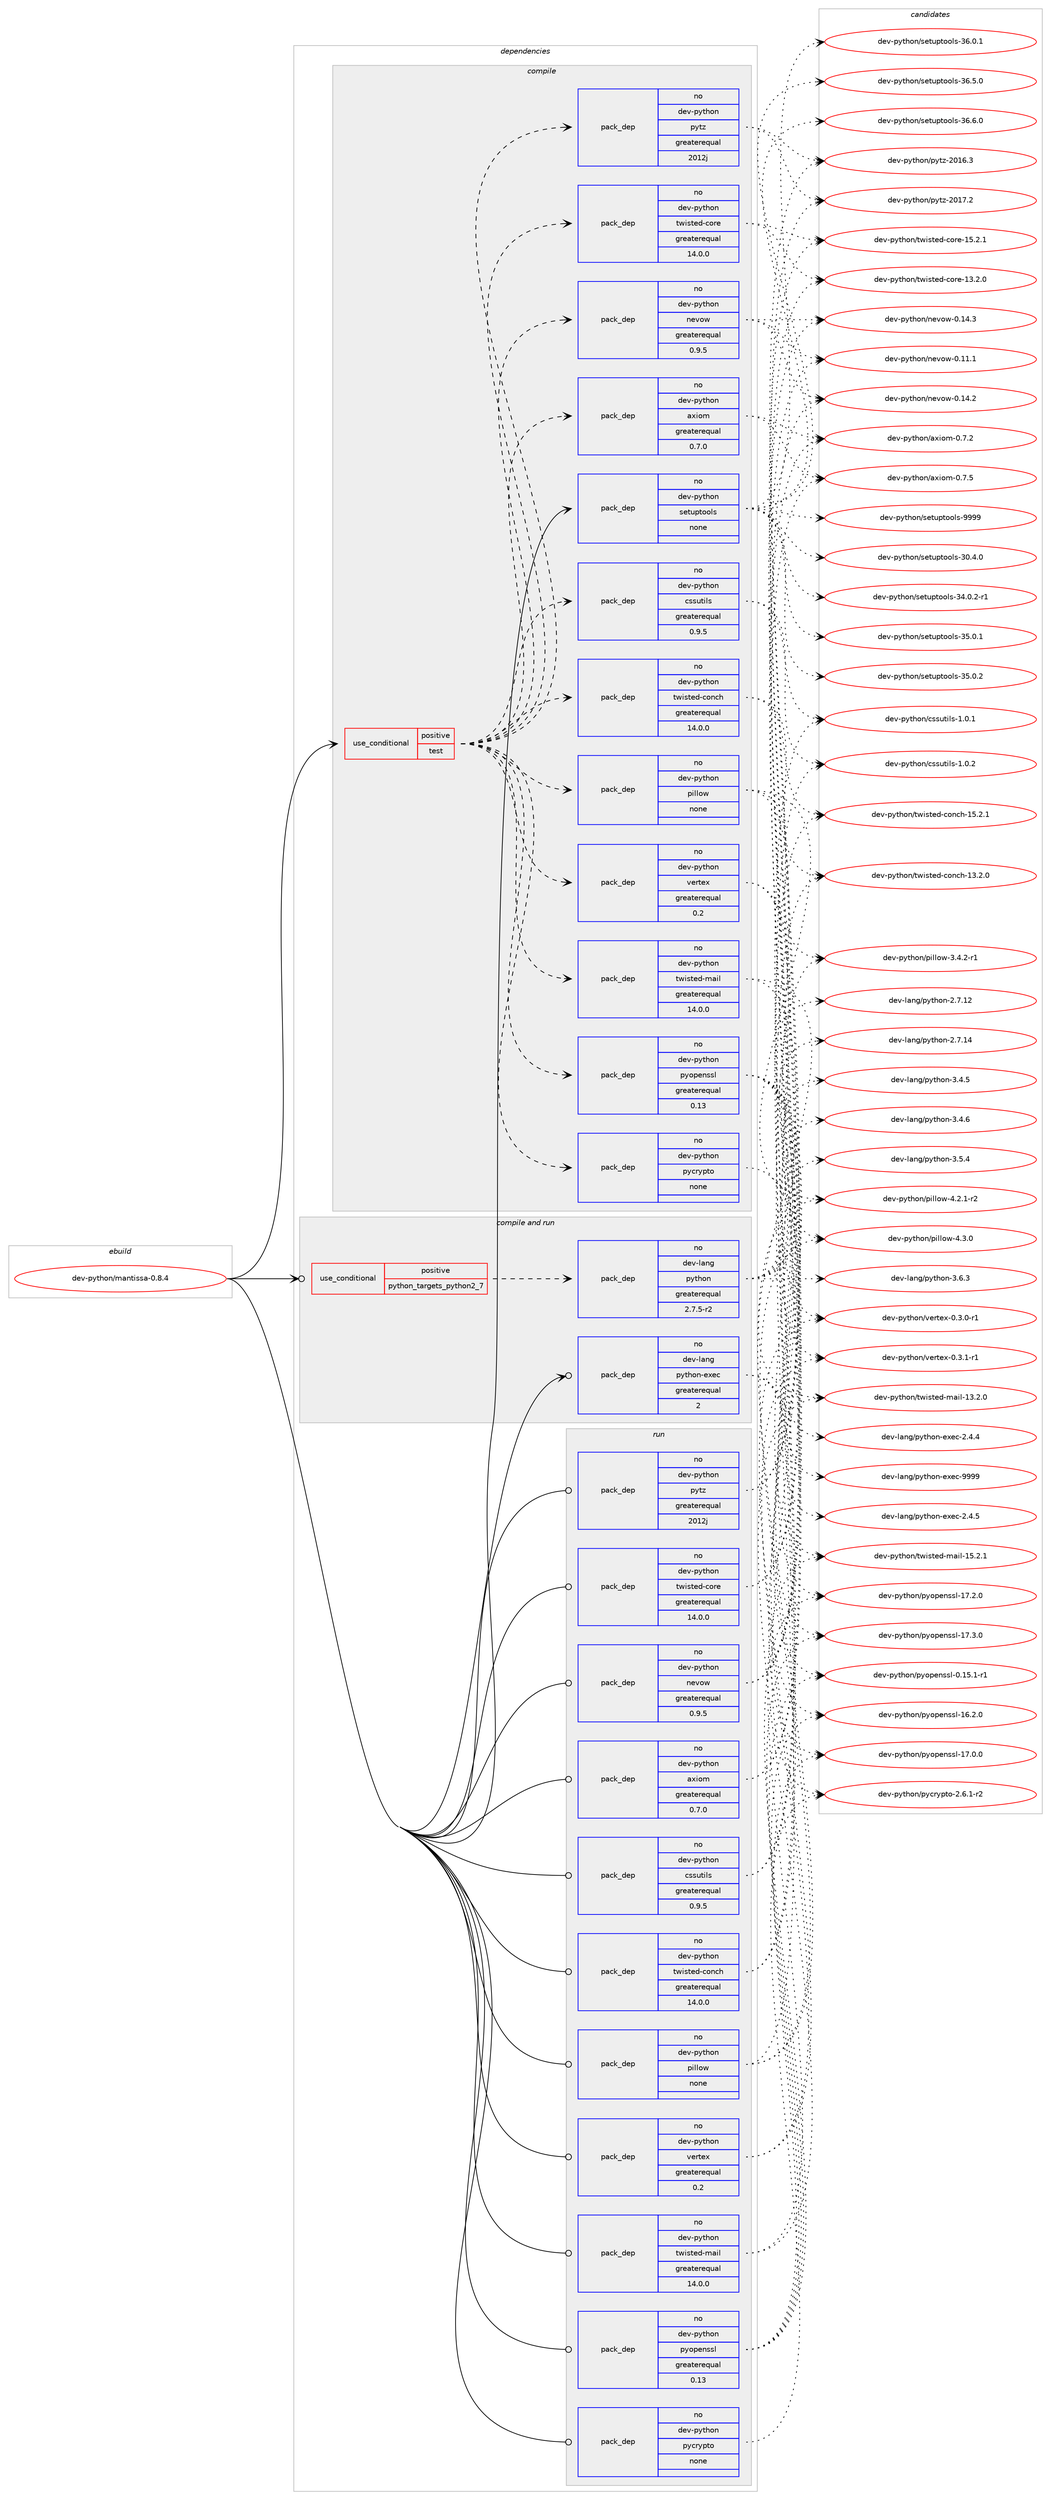 digraph prolog {

# *************
# Graph options
# *************

newrank=true;
concentrate=true;
compound=true;
graph [rankdir=LR,fontname=Helvetica,fontsize=10,ranksep=1.5];#, ranksep=2.5, nodesep=0.2];
edge  [arrowhead=vee];
node  [fontname=Helvetica,fontsize=10];

# **********
# The ebuild
# **********

subgraph cluster_leftcol {
color=gray;
rank=same;
label=<<i>ebuild</i>>;
id [label="dev-python/mantissa-0.8.4", color=red, width=4, href="../dev-python/mantissa-0.8.4.svg"];
}

# ****************
# The dependencies
# ****************

subgraph cluster_midcol {
color=gray;
label=<<i>dependencies</i>>;
subgraph cluster_compile {
fillcolor="#eeeeee";
style=filled;
label=<<i>compile</i>>;
subgraph cond35221 {
dependency165278 [label=<<TABLE BORDER="0" CELLBORDER="1" CELLSPACING="0" CELLPADDING="4"><TR><TD ROWSPAN="3" CELLPADDING="10">use_conditional</TD></TR><TR><TD>positive</TD></TR><TR><TD>test</TD></TR></TABLE>>, shape=none, color=red];
subgraph pack126204 {
dependency165279 [label=<<TABLE BORDER="0" CELLBORDER="1" CELLSPACING="0" CELLPADDING="4" WIDTH="220"><TR><TD ROWSPAN="6" CELLPADDING="30">pack_dep</TD></TR><TR><TD WIDTH="110">no</TD></TR><TR><TD>dev-python</TD></TR><TR><TD>pyopenssl</TD></TR><TR><TD>greaterequal</TD></TR><TR><TD>0.13</TD></TR></TABLE>>, shape=none, color=blue];
}
dependency165278:e -> dependency165279:w [weight=20,style="dashed",arrowhead="vee"];
subgraph pack126205 {
dependency165280 [label=<<TABLE BORDER="0" CELLBORDER="1" CELLSPACING="0" CELLPADDING="4" WIDTH="220"><TR><TD ROWSPAN="6" CELLPADDING="30">pack_dep</TD></TR><TR><TD WIDTH="110">no</TD></TR><TR><TD>dev-python</TD></TR><TR><TD>axiom</TD></TR><TR><TD>greaterequal</TD></TR><TR><TD>0.7.0</TD></TR></TABLE>>, shape=none, color=blue];
}
dependency165278:e -> dependency165280:w [weight=20,style="dashed",arrowhead="vee"];
subgraph pack126206 {
dependency165281 [label=<<TABLE BORDER="0" CELLBORDER="1" CELLSPACING="0" CELLPADDING="4" WIDTH="220"><TR><TD ROWSPAN="6" CELLPADDING="30">pack_dep</TD></TR><TR><TD WIDTH="110">no</TD></TR><TR><TD>dev-python</TD></TR><TR><TD>cssutils</TD></TR><TR><TD>greaterequal</TD></TR><TR><TD>0.9.5</TD></TR></TABLE>>, shape=none, color=blue];
}
dependency165278:e -> dependency165281:w [weight=20,style="dashed",arrowhead="vee"];
subgraph pack126207 {
dependency165282 [label=<<TABLE BORDER="0" CELLBORDER="1" CELLSPACING="0" CELLPADDING="4" WIDTH="220"><TR><TD ROWSPAN="6" CELLPADDING="30">pack_dep</TD></TR><TR><TD WIDTH="110">no</TD></TR><TR><TD>dev-python</TD></TR><TR><TD>pillow</TD></TR><TR><TD>none</TD></TR><TR><TD></TD></TR></TABLE>>, shape=none, color=blue];
}
dependency165278:e -> dependency165282:w [weight=20,style="dashed",arrowhead="vee"];
subgraph pack126208 {
dependency165283 [label=<<TABLE BORDER="0" CELLBORDER="1" CELLSPACING="0" CELLPADDING="4" WIDTH="220"><TR><TD ROWSPAN="6" CELLPADDING="30">pack_dep</TD></TR><TR><TD WIDTH="110">no</TD></TR><TR><TD>dev-python</TD></TR><TR><TD>nevow</TD></TR><TR><TD>greaterequal</TD></TR><TR><TD>0.9.5</TD></TR></TABLE>>, shape=none, color=blue];
}
dependency165278:e -> dependency165283:w [weight=20,style="dashed",arrowhead="vee"];
subgraph pack126209 {
dependency165284 [label=<<TABLE BORDER="0" CELLBORDER="1" CELLSPACING="0" CELLPADDING="4" WIDTH="220"><TR><TD ROWSPAN="6" CELLPADDING="30">pack_dep</TD></TR><TR><TD WIDTH="110">no</TD></TR><TR><TD>dev-python</TD></TR><TR><TD>pytz</TD></TR><TR><TD>greaterequal</TD></TR><TR><TD>2012j</TD></TR></TABLE>>, shape=none, color=blue];
}
dependency165278:e -> dependency165284:w [weight=20,style="dashed",arrowhead="vee"];
subgraph pack126210 {
dependency165285 [label=<<TABLE BORDER="0" CELLBORDER="1" CELLSPACING="0" CELLPADDING="4" WIDTH="220"><TR><TD ROWSPAN="6" CELLPADDING="30">pack_dep</TD></TR><TR><TD WIDTH="110">no</TD></TR><TR><TD>dev-python</TD></TR><TR><TD>twisted-core</TD></TR><TR><TD>greaterequal</TD></TR><TR><TD>14.0.0</TD></TR></TABLE>>, shape=none, color=blue];
}
dependency165278:e -> dependency165285:w [weight=20,style="dashed",arrowhead="vee"];
subgraph pack126211 {
dependency165286 [label=<<TABLE BORDER="0" CELLBORDER="1" CELLSPACING="0" CELLPADDING="4" WIDTH="220"><TR><TD ROWSPAN="6" CELLPADDING="30">pack_dep</TD></TR><TR><TD WIDTH="110">no</TD></TR><TR><TD>dev-python</TD></TR><TR><TD>twisted-mail</TD></TR><TR><TD>greaterequal</TD></TR><TR><TD>14.0.0</TD></TR></TABLE>>, shape=none, color=blue];
}
dependency165278:e -> dependency165286:w [weight=20,style="dashed",arrowhead="vee"];
subgraph pack126212 {
dependency165287 [label=<<TABLE BORDER="0" CELLBORDER="1" CELLSPACING="0" CELLPADDING="4" WIDTH="220"><TR><TD ROWSPAN="6" CELLPADDING="30">pack_dep</TD></TR><TR><TD WIDTH="110">no</TD></TR><TR><TD>dev-python</TD></TR><TR><TD>twisted-conch</TD></TR><TR><TD>greaterequal</TD></TR><TR><TD>14.0.0</TD></TR></TABLE>>, shape=none, color=blue];
}
dependency165278:e -> dependency165287:w [weight=20,style="dashed",arrowhead="vee"];
subgraph pack126213 {
dependency165288 [label=<<TABLE BORDER="0" CELLBORDER="1" CELLSPACING="0" CELLPADDING="4" WIDTH="220"><TR><TD ROWSPAN="6" CELLPADDING="30">pack_dep</TD></TR><TR><TD WIDTH="110">no</TD></TR><TR><TD>dev-python</TD></TR><TR><TD>vertex</TD></TR><TR><TD>greaterequal</TD></TR><TR><TD>0.2</TD></TR></TABLE>>, shape=none, color=blue];
}
dependency165278:e -> dependency165288:w [weight=20,style="dashed",arrowhead="vee"];
subgraph pack126214 {
dependency165289 [label=<<TABLE BORDER="0" CELLBORDER="1" CELLSPACING="0" CELLPADDING="4" WIDTH="220"><TR><TD ROWSPAN="6" CELLPADDING="30">pack_dep</TD></TR><TR><TD WIDTH="110">no</TD></TR><TR><TD>dev-python</TD></TR><TR><TD>pycrypto</TD></TR><TR><TD>none</TD></TR><TR><TD></TD></TR></TABLE>>, shape=none, color=blue];
}
dependency165278:e -> dependency165289:w [weight=20,style="dashed",arrowhead="vee"];
}
id:e -> dependency165278:w [weight=20,style="solid",arrowhead="vee"];
subgraph pack126215 {
dependency165290 [label=<<TABLE BORDER="0" CELLBORDER="1" CELLSPACING="0" CELLPADDING="4" WIDTH="220"><TR><TD ROWSPAN="6" CELLPADDING="30">pack_dep</TD></TR><TR><TD WIDTH="110">no</TD></TR><TR><TD>dev-python</TD></TR><TR><TD>setuptools</TD></TR><TR><TD>none</TD></TR><TR><TD></TD></TR></TABLE>>, shape=none, color=blue];
}
id:e -> dependency165290:w [weight=20,style="solid",arrowhead="vee"];
}
subgraph cluster_compileandrun {
fillcolor="#eeeeee";
style=filled;
label=<<i>compile and run</i>>;
subgraph cond35222 {
dependency165291 [label=<<TABLE BORDER="0" CELLBORDER="1" CELLSPACING="0" CELLPADDING="4"><TR><TD ROWSPAN="3" CELLPADDING="10">use_conditional</TD></TR><TR><TD>positive</TD></TR><TR><TD>python_targets_python2_7</TD></TR></TABLE>>, shape=none, color=red];
subgraph pack126216 {
dependency165292 [label=<<TABLE BORDER="0" CELLBORDER="1" CELLSPACING="0" CELLPADDING="4" WIDTH="220"><TR><TD ROWSPAN="6" CELLPADDING="30">pack_dep</TD></TR><TR><TD WIDTH="110">no</TD></TR><TR><TD>dev-lang</TD></TR><TR><TD>python</TD></TR><TR><TD>greaterequal</TD></TR><TR><TD>2.7.5-r2</TD></TR></TABLE>>, shape=none, color=blue];
}
dependency165291:e -> dependency165292:w [weight=20,style="dashed",arrowhead="vee"];
}
id:e -> dependency165291:w [weight=20,style="solid",arrowhead="odotvee"];
subgraph pack126217 {
dependency165293 [label=<<TABLE BORDER="0" CELLBORDER="1" CELLSPACING="0" CELLPADDING="4" WIDTH="220"><TR><TD ROWSPAN="6" CELLPADDING="30">pack_dep</TD></TR><TR><TD WIDTH="110">no</TD></TR><TR><TD>dev-lang</TD></TR><TR><TD>python-exec</TD></TR><TR><TD>greaterequal</TD></TR><TR><TD>2</TD></TR></TABLE>>, shape=none, color=blue];
}
id:e -> dependency165293:w [weight=20,style="solid",arrowhead="odotvee"];
}
subgraph cluster_run {
fillcolor="#eeeeee";
style=filled;
label=<<i>run</i>>;
subgraph pack126218 {
dependency165294 [label=<<TABLE BORDER="0" CELLBORDER="1" CELLSPACING="0" CELLPADDING="4" WIDTH="220"><TR><TD ROWSPAN="6" CELLPADDING="30">pack_dep</TD></TR><TR><TD WIDTH="110">no</TD></TR><TR><TD>dev-python</TD></TR><TR><TD>axiom</TD></TR><TR><TD>greaterequal</TD></TR><TR><TD>0.7.0</TD></TR></TABLE>>, shape=none, color=blue];
}
id:e -> dependency165294:w [weight=20,style="solid",arrowhead="odot"];
subgraph pack126219 {
dependency165295 [label=<<TABLE BORDER="0" CELLBORDER="1" CELLSPACING="0" CELLPADDING="4" WIDTH="220"><TR><TD ROWSPAN="6" CELLPADDING="30">pack_dep</TD></TR><TR><TD WIDTH="110">no</TD></TR><TR><TD>dev-python</TD></TR><TR><TD>cssutils</TD></TR><TR><TD>greaterequal</TD></TR><TR><TD>0.9.5</TD></TR></TABLE>>, shape=none, color=blue];
}
id:e -> dependency165295:w [weight=20,style="solid",arrowhead="odot"];
subgraph pack126220 {
dependency165296 [label=<<TABLE BORDER="0" CELLBORDER="1" CELLSPACING="0" CELLPADDING="4" WIDTH="220"><TR><TD ROWSPAN="6" CELLPADDING="30">pack_dep</TD></TR><TR><TD WIDTH="110">no</TD></TR><TR><TD>dev-python</TD></TR><TR><TD>nevow</TD></TR><TR><TD>greaterequal</TD></TR><TR><TD>0.9.5</TD></TR></TABLE>>, shape=none, color=blue];
}
id:e -> dependency165296:w [weight=20,style="solid",arrowhead="odot"];
subgraph pack126221 {
dependency165297 [label=<<TABLE BORDER="0" CELLBORDER="1" CELLSPACING="0" CELLPADDING="4" WIDTH="220"><TR><TD ROWSPAN="6" CELLPADDING="30">pack_dep</TD></TR><TR><TD WIDTH="110">no</TD></TR><TR><TD>dev-python</TD></TR><TR><TD>pillow</TD></TR><TR><TD>none</TD></TR><TR><TD></TD></TR></TABLE>>, shape=none, color=blue];
}
id:e -> dependency165297:w [weight=20,style="solid",arrowhead="odot"];
subgraph pack126222 {
dependency165298 [label=<<TABLE BORDER="0" CELLBORDER="1" CELLSPACING="0" CELLPADDING="4" WIDTH="220"><TR><TD ROWSPAN="6" CELLPADDING="30">pack_dep</TD></TR><TR><TD WIDTH="110">no</TD></TR><TR><TD>dev-python</TD></TR><TR><TD>pycrypto</TD></TR><TR><TD>none</TD></TR><TR><TD></TD></TR></TABLE>>, shape=none, color=blue];
}
id:e -> dependency165298:w [weight=20,style="solid",arrowhead="odot"];
subgraph pack126223 {
dependency165299 [label=<<TABLE BORDER="0" CELLBORDER="1" CELLSPACING="0" CELLPADDING="4" WIDTH="220"><TR><TD ROWSPAN="6" CELLPADDING="30">pack_dep</TD></TR><TR><TD WIDTH="110">no</TD></TR><TR><TD>dev-python</TD></TR><TR><TD>pyopenssl</TD></TR><TR><TD>greaterequal</TD></TR><TR><TD>0.13</TD></TR></TABLE>>, shape=none, color=blue];
}
id:e -> dependency165299:w [weight=20,style="solid",arrowhead="odot"];
subgraph pack126224 {
dependency165300 [label=<<TABLE BORDER="0" CELLBORDER="1" CELLSPACING="0" CELLPADDING="4" WIDTH="220"><TR><TD ROWSPAN="6" CELLPADDING="30">pack_dep</TD></TR><TR><TD WIDTH="110">no</TD></TR><TR><TD>dev-python</TD></TR><TR><TD>pytz</TD></TR><TR><TD>greaterequal</TD></TR><TR><TD>2012j</TD></TR></TABLE>>, shape=none, color=blue];
}
id:e -> dependency165300:w [weight=20,style="solid",arrowhead="odot"];
subgraph pack126225 {
dependency165301 [label=<<TABLE BORDER="0" CELLBORDER="1" CELLSPACING="0" CELLPADDING="4" WIDTH="220"><TR><TD ROWSPAN="6" CELLPADDING="30">pack_dep</TD></TR><TR><TD WIDTH="110">no</TD></TR><TR><TD>dev-python</TD></TR><TR><TD>twisted-conch</TD></TR><TR><TD>greaterequal</TD></TR><TR><TD>14.0.0</TD></TR></TABLE>>, shape=none, color=blue];
}
id:e -> dependency165301:w [weight=20,style="solid",arrowhead="odot"];
subgraph pack126226 {
dependency165302 [label=<<TABLE BORDER="0" CELLBORDER="1" CELLSPACING="0" CELLPADDING="4" WIDTH="220"><TR><TD ROWSPAN="6" CELLPADDING="30">pack_dep</TD></TR><TR><TD WIDTH="110">no</TD></TR><TR><TD>dev-python</TD></TR><TR><TD>twisted-core</TD></TR><TR><TD>greaterequal</TD></TR><TR><TD>14.0.0</TD></TR></TABLE>>, shape=none, color=blue];
}
id:e -> dependency165302:w [weight=20,style="solid",arrowhead="odot"];
subgraph pack126227 {
dependency165303 [label=<<TABLE BORDER="0" CELLBORDER="1" CELLSPACING="0" CELLPADDING="4" WIDTH="220"><TR><TD ROWSPAN="6" CELLPADDING="30">pack_dep</TD></TR><TR><TD WIDTH="110">no</TD></TR><TR><TD>dev-python</TD></TR><TR><TD>twisted-mail</TD></TR><TR><TD>greaterequal</TD></TR><TR><TD>14.0.0</TD></TR></TABLE>>, shape=none, color=blue];
}
id:e -> dependency165303:w [weight=20,style="solid",arrowhead="odot"];
subgraph pack126228 {
dependency165304 [label=<<TABLE BORDER="0" CELLBORDER="1" CELLSPACING="0" CELLPADDING="4" WIDTH="220"><TR><TD ROWSPAN="6" CELLPADDING="30">pack_dep</TD></TR><TR><TD WIDTH="110">no</TD></TR><TR><TD>dev-python</TD></TR><TR><TD>vertex</TD></TR><TR><TD>greaterequal</TD></TR><TR><TD>0.2</TD></TR></TABLE>>, shape=none, color=blue];
}
id:e -> dependency165304:w [weight=20,style="solid",arrowhead="odot"];
}
}

# **************
# The candidates
# **************

subgraph cluster_choices {
rank=same;
color=gray;
label=<<i>candidates</i>>;

subgraph choice126204 {
color=black;
nodesep=1;
choice1001011184511212111610411111047112121111112101110115115108454846495346494511449 [label="dev-python/pyopenssl-0.15.1-r1", color=red, width=4,href="../dev-python/pyopenssl-0.15.1-r1.svg"];
choice100101118451121211161041111104711212111111210111011511510845495446504648 [label="dev-python/pyopenssl-16.2.0", color=red, width=4,href="../dev-python/pyopenssl-16.2.0.svg"];
choice100101118451121211161041111104711212111111210111011511510845495546484648 [label="dev-python/pyopenssl-17.0.0", color=red, width=4,href="../dev-python/pyopenssl-17.0.0.svg"];
choice100101118451121211161041111104711212111111210111011511510845495546504648 [label="dev-python/pyopenssl-17.2.0", color=red, width=4,href="../dev-python/pyopenssl-17.2.0.svg"];
choice100101118451121211161041111104711212111111210111011511510845495546514648 [label="dev-python/pyopenssl-17.3.0", color=red, width=4,href="../dev-python/pyopenssl-17.3.0.svg"];
dependency165279:e -> choice1001011184511212111610411111047112121111112101110115115108454846495346494511449:w [style=dotted,weight="100"];
dependency165279:e -> choice100101118451121211161041111104711212111111210111011511510845495446504648:w [style=dotted,weight="100"];
dependency165279:e -> choice100101118451121211161041111104711212111111210111011511510845495546484648:w [style=dotted,weight="100"];
dependency165279:e -> choice100101118451121211161041111104711212111111210111011511510845495546504648:w [style=dotted,weight="100"];
dependency165279:e -> choice100101118451121211161041111104711212111111210111011511510845495546514648:w [style=dotted,weight="100"];
}
subgraph choice126205 {
color=black;
nodesep=1;
choice100101118451121211161041111104797120105111109454846554650 [label="dev-python/axiom-0.7.2", color=red, width=4,href="../dev-python/axiom-0.7.2.svg"];
choice100101118451121211161041111104797120105111109454846554653 [label="dev-python/axiom-0.7.5", color=red, width=4,href="../dev-python/axiom-0.7.5.svg"];
dependency165280:e -> choice100101118451121211161041111104797120105111109454846554650:w [style=dotted,weight="100"];
dependency165280:e -> choice100101118451121211161041111104797120105111109454846554653:w [style=dotted,weight="100"];
}
subgraph choice126206 {
color=black;
nodesep=1;
choice100101118451121211161041111104799115115117116105108115454946484649 [label="dev-python/cssutils-1.0.1", color=red, width=4,href="../dev-python/cssutils-1.0.1.svg"];
choice100101118451121211161041111104799115115117116105108115454946484650 [label="dev-python/cssutils-1.0.2", color=red, width=4,href="../dev-python/cssutils-1.0.2.svg"];
dependency165281:e -> choice100101118451121211161041111104799115115117116105108115454946484649:w [style=dotted,weight="100"];
dependency165281:e -> choice100101118451121211161041111104799115115117116105108115454946484650:w [style=dotted,weight="100"];
}
subgraph choice126207 {
color=black;
nodesep=1;
choice10010111845112121116104111110471121051081081111194551465246504511449 [label="dev-python/pillow-3.4.2-r1", color=red, width=4,href="../dev-python/pillow-3.4.2-r1.svg"];
choice10010111845112121116104111110471121051081081111194552465046494511450 [label="dev-python/pillow-4.2.1-r2", color=red, width=4,href="../dev-python/pillow-4.2.1-r2.svg"];
choice1001011184511212111610411111047112105108108111119455246514648 [label="dev-python/pillow-4.3.0", color=red, width=4,href="../dev-python/pillow-4.3.0.svg"];
dependency165282:e -> choice10010111845112121116104111110471121051081081111194551465246504511449:w [style=dotted,weight="100"];
dependency165282:e -> choice10010111845112121116104111110471121051081081111194552465046494511450:w [style=dotted,weight="100"];
dependency165282:e -> choice1001011184511212111610411111047112105108108111119455246514648:w [style=dotted,weight="100"];
}
subgraph choice126208 {
color=black;
nodesep=1;
choice100101118451121211161041111104711010111811111945484649494649 [label="dev-python/nevow-0.11.1", color=red, width=4,href="../dev-python/nevow-0.11.1.svg"];
choice100101118451121211161041111104711010111811111945484649524650 [label="dev-python/nevow-0.14.2", color=red, width=4,href="../dev-python/nevow-0.14.2.svg"];
choice100101118451121211161041111104711010111811111945484649524651 [label="dev-python/nevow-0.14.3", color=red, width=4,href="../dev-python/nevow-0.14.3.svg"];
dependency165283:e -> choice100101118451121211161041111104711010111811111945484649494649:w [style=dotted,weight="100"];
dependency165283:e -> choice100101118451121211161041111104711010111811111945484649524650:w [style=dotted,weight="100"];
dependency165283:e -> choice100101118451121211161041111104711010111811111945484649524651:w [style=dotted,weight="100"];
}
subgraph choice126209 {
color=black;
nodesep=1;
choice100101118451121211161041111104711212111612245504849544651 [label="dev-python/pytz-2016.3", color=red, width=4,href="../dev-python/pytz-2016.3.svg"];
choice100101118451121211161041111104711212111612245504849554650 [label="dev-python/pytz-2017.2", color=red, width=4,href="../dev-python/pytz-2017.2.svg"];
dependency165284:e -> choice100101118451121211161041111104711212111612245504849544651:w [style=dotted,weight="100"];
dependency165284:e -> choice100101118451121211161041111104711212111612245504849554650:w [style=dotted,weight="100"];
}
subgraph choice126210 {
color=black;
nodesep=1;
choice1001011184511212111610411111047116119105115116101100459911111410145495146504648 [label="dev-python/twisted-core-13.2.0", color=red, width=4,href="../dev-python/twisted-core-13.2.0.svg"];
choice1001011184511212111610411111047116119105115116101100459911111410145495346504649 [label="dev-python/twisted-core-15.2.1", color=red, width=4,href="../dev-python/twisted-core-15.2.1.svg"];
dependency165285:e -> choice1001011184511212111610411111047116119105115116101100459911111410145495146504648:w [style=dotted,weight="100"];
dependency165285:e -> choice1001011184511212111610411111047116119105115116101100459911111410145495346504649:w [style=dotted,weight="100"];
}
subgraph choice126211 {
color=black;
nodesep=1;
choice1001011184511212111610411111047116119105115116101100451099710510845495146504648 [label="dev-python/twisted-mail-13.2.0", color=red, width=4,href="../dev-python/twisted-mail-13.2.0.svg"];
choice1001011184511212111610411111047116119105115116101100451099710510845495346504649 [label="dev-python/twisted-mail-15.2.1", color=red, width=4,href="../dev-python/twisted-mail-15.2.1.svg"];
dependency165286:e -> choice1001011184511212111610411111047116119105115116101100451099710510845495146504648:w [style=dotted,weight="100"];
dependency165286:e -> choice1001011184511212111610411111047116119105115116101100451099710510845495346504649:w [style=dotted,weight="100"];
}
subgraph choice126212 {
color=black;
nodesep=1;
choice100101118451121211161041111104711611910511511610110045991111109910445495146504648 [label="dev-python/twisted-conch-13.2.0", color=red, width=4,href="../dev-python/twisted-conch-13.2.0.svg"];
choice100101118451121211161041111104711611910511511610110045991111109910445495346504649 [label="dev-python/twisted-conch-15.2.1", color=red, width=4,href="../dev-python/twisted-conch-15.2.1.svg"];
dependency165287:e -> choice100101118451121211161041111104711611910511511610110045991111109910445495146504648:w [style=dotted,weight="100"];
dependency165287:e -> choice100101118451121211161041111104711611910511511610110045991111109910445495346504649:w [style=dotted,weight="100"];
}
subgraph choice126213 {
color=black;
nodesep=1;
choice10010111845112121116104111110471181011141161011204548465146484511449 [label="dev-python/vertex-0.3.0-r1", color=red, width=4,href="../dev-python/vertex-0.3.0-r1.svg"];
choice10010111845112121116104111110471181011141161011204548465146494511449 [label="dev-python/vertex-0.3.1-r1", color=red, width=4,href="../dev-python/vertex-0.3.1-r1.svg"];
dependency165288:e -> choice10010111845112121116104111110471181011141161011204548465146484511449:w [style=dotted,weight="100"];
dependency165288:e -> choice10010111845112121116104111110471181011141161011204548465146494511449:w [style=dotted,weight="100"];
}
subgraph choice126214 {
color=black;
nodesep=1;
choice1001011184511212111610411111047112121991141211121161114550465446494511450 [label="dev-python/pycrypto-2.6.1-r2", color=red, width=4,href="../dev-python/pycrypto-2.6.1-r2.svg"];
dependency165289:e -> choice1001011184511212111610411111047112121991141211121161114550465446494511450:w [style=dotted,weight="100"];
}
subgraph choice126215 {
color=black;
nodesep=1;
choice100101118451121211161041111104711510111611711211611111110811545514846524648 [label="dev-python/setuptools-30.4.0", color=red, width=4,href="../dev-python/setuptools-30.4.0.svg"];
choice1001011184511212111610411111047115101116117112116111111108115455152464846504511449 [label="dev-python/setuptools-34.0.2-r1", color=red, width=4,href="../dev-python/setuptools-34.0.2-r1.svg"];
choice100101118451121211161041111104711510111611711211611111110811545515346484649 [label="dev-python/setuptools-35.0.1", color=red, width=4,href="../dev-python/setuptools-35.0.1.svg"];
choice100101118451121211161041111104711510111611711211611111110811545515346484650 [label="dev-python/setuptools-35.0.2", color=red, width=4,href="../dev-python/setuptools-35.0.2.svg"];
choice100101118451121211161041111104711510111611711211611111110811545515446484649 [label="dev-python/setuptools-36.0.1", color=red, width=4,href="../dev-python/setuptools-36.0.1.svg"];
choice100101118451121211161041111104711510111611711211611111110811545515446534648 [label="dev-python/setuptools-36.5.0", color=red, width=4,href="../dev-python/setuptools-36.5.0.svg"];
choice100101118451121211161041111104711510111611711211611111110811545515446544648 [label="dev-python/setuptools-36.6.0", color=red, width=4,href="../dev-python/setuptools-36.6.0.svg"];
choice10010111845112121116104111110471151011161171121161111111081154557575757 [label="dev-python/setuptools-9999", color=red, width=4,href="../dev-python/setuptools-9999.svg"];
dependency165290:e -> choice100101118451121211161041111104711510111611711211611111110811545514846524648:w [style=dotted,weight="100"];
dependency165290:e -> choice1001011184511212111610411111047115101116117112116111111108115455152464846504511449:w [style=dotted,weight="100"];
dependency165290:e -> choice100101118451121211161041111104711510111611711211611111110811545515346484649:w [style=dotted,weight="100"];
dependency165290:e -> choice100101118451121211161041111104711510111611711211611111110811545515346484650:w [style=dotted,weight="100"];
dependency165290:e -> choice100101118451121211161041111104711510111611711211611111110811545515446484649:w [style=dotted,weight="100"];
dependency165290:e -> choice100101118451121211161041111104711510111611711211611111110811545515446534648:w [style=dotted,weight="100"];
dependency165290:e -> choice100101118451121211161041111104711510111611711211611111110811545515446544648:w [style=dotted,weight="100"];
dependency165290:e -> choice10010111845112121116104111110471151011161171121161111111081154557575757:w [style=dotted,weight="100"];
}
subgraph choice126216 {
color=black;
nodesep=1;
choice10010111845108971101034711212111610411111045504655464950 [label="dev-lang/python-2.7.12", color=red, width=4,href="../dev-lang/python-2.7.12.svg"];
choice10010111845108971101034711212111610411111045504655464952 [label="dev-lang/python-2.7.14", color=red, width=4,href="../dev-lang/python-2.7.14.svg"];
choice100101118451089711010347112121116104111110455146524653 [label="dev-lang/python-3.4.5", color=red, width=4,href="../dev-lang/python-3.4.5.svg"];
choice100101118451089711010347112121116104111110455146524654 [label="dev-lang/python-3.4.6", color=red, width=4,href="../dev-lang/python-3.4.6.svg"];
choice100101118451089711010347112121116104111110455146534652 [label="dev-lang/python-3.5.4", color=red, width=4,href="../dev-lang/python-3.5.4.svg"];
choice100101118451089711010347112121116104111110455146544651 [label="dev-lang/python-3.6.3", color=red, width=4,href="../dev-lang/python-3.6.3.svg"];
dependency165292:e -> choice10010111845108971101034711212111610411111045504655464950:w [style=dotted,weight="100"];
dependency165292:e -> choice10010111845108971101034711212111610411111045504655464952:w [style=dotted,weight="100"];
dependency165292:e -> choice100101118451089711010347112121116104111110455146524653:w [style=dotted,weight="100"];
dependency165292:e -> choice100101118451089711010347112121116104111110455146524654:w [style=dotted,weight="100"];
dependency165292:e -> choice100101118451089711010347112121116104111110455146534652:w [style=dotted,weight="100"];
dependency165292:e -> choice100101118451089711010347112121116104111110455146544651:w [style=dotted,weight="100"];
}
subgraph choice126217 {
color=black;
nodesep=1;
choice1001011184510897110103471121211161041111104510112010199455046524652 [label="dev-lang/python-exec-2.4.4", color=red, width=4,href="../dev-lang/python-exec-2.4.4.svg"];
choice1001011184510897110103471121211161041111104510112010199455046524653 [label="dev-lang/python-exec-2.4.5", color=red, width=4,href="../dev-lang/python-exec-2.4.5.svg"];
choice10010111845108971101034711212111610411111045101120101994557575757 [label="dev-lang/python-exec-9999", color=red, width=4,href="../dev-lang/python-exec-9999.svg"];
dependency165293:e -> choice1001011184510897110103471121211161041111104510112010199455046524652:w [style=dotted,weight="100"];
dependency165293:e -> choice1001011184510897110103471121211161041111104510112010199455046524653:w [style=dotted,weight="100"];
dependency165293:e -> choice10010111845108971101034711212111610411111045101120101994557575757:w [style=dotted,weight="100"];
}
subgraph choice126218 {
color=black;
nodesep=1;
choice100101118451121211161041111104797120105111109454846554650 [label="dev-python/axiom-0.7.2", color=red, width=4,href="../dev-python/axiom-0.7.2.svg"];
choice100101118451121211161041111104797120105111109454846554653 [label="dev-python/axiom-0.7.5", color=red, width=4,href="../dev-python/axiom-0.7.5.svg"];
dependency165294:e -> choice100101118451121211161041111104797120105111109454846554650:w [style=dotted,weight="100"];
dependency165294:e -> choice100101118451121211161041111104797120105111109454846554653:w [style=dotted,weight="100"];
}
subgraph choice126219 {
color=black;
nodesep=1;
choice100101118451121211161041111104799115115117116105108115454946484649 [label="dev-python/cssutils-1.0.1", color=red, width=4,href="../dev-python/cssutils-1.0.1.svg"];
choice100101118451121211161041111104799115115117116105108115454946484650 [label="dev-python/cssutils-1.0.2", color=red, width=4,href="../dev-python/cssutils-1.0.2.svg"];
dependency165295:e -> choice100101118451121211161041111104799115115117116105108115454946484649:w [style=dotted,weight="100"];
dependency165295:e -> choice100101118451121211161041111104799115115117116105108115454946484650:w [style=dotted,weight="100"];
}
subgraph choice126220 {
color=black;
nodesep=1;
choice100101118451121211161041111104711010111811111945484649494649 [label="dev-python/nevow-0.11.1", color=red, width=4,href="../dev-python/nevow-0.11.1.svg"];
choice100101118451121211161041111104711010111811111945484649524650 [label="dev-python/nevow-0.14.2", color=red, width=4,href="../dev-python/nevow-0.14.2.svg"];
choice100101118451121211161041111104711010111811111945484649524651 [label="dev-python/nevow-0.14.3", color=red, width=4,href="../dev-python/nevow-0.14.3.svg"];
dependency165296:e -> choice100101118451121211161041111104711010111811111945484649494649:w [style=dotted,weight="100"];
dependency165296:e -> choice100101118451121211161041111104711010111811111945484649524650:w [style=dotted,weight="100"];
dependency165296:e -> choice100101118451121211161041111104711010111811111945484649524651:w [style=dotted,weight="100"];
}
subgraph choice126221 {
color=black;
nodesep=1;
choice10010111845112121116104111110471121051081081111194551465246504511449 [label="dev-python/pillow-3.4.2-r1", color=red, width=4,href="../dev-python/pillow-3.4.2-r1.svg"];
choice10010111845112121116104111110471121051081081111194552465046494511450 [label="dev-python/pillow-4.2.1-r2", color=red, width=4,href="../dev-python/pillow-4.2.1-r2.svg"];
choice1001011184511212111610411111047112105108108111119455246514648 [label="dev-python/pillow-4.3.0", color=red, width=4,href="../dev-python/pillow-4.3.0.svg"];
dependency165297:e -> choice10010111845112121116104111110471121051081081111194551465246504511449:w [style=dotted,weight="100"];
dependency165297:e -> choice10010111845112121116104111110471121051081081111194552465046494511450:w [style=dotted,weight="100"];
dependency165297:e -> choice1001011184511212111610411111047112105108108111119455246514648:w [style=dotted,weight="100"];
}
subgraph choice126222 {
color=black;
nodesep=1;
choice1001011184511212111610411111047112121991141211121161114550465446494511450 [label="dev-python/pycrypto-2.6.1-r2", color=red, width=4,href="../dev-python/pycrypto-2.6.1-r2.svg"];
dependency165298:e -> choice1001011184511212111610411111047112121991141211121161114550465446494511450:w [style=dotted,weight="100"];
}
subgraph choice126223 {
color=black;
nodesep=1;
choice1001011184511212111610411111047112121111112101110115115108454846495346494511449 [label="dev-python/pyopenssl-0.15.1-r1", color=red, width=4,href="../dev-python/pyopenssl-0.15.1-r1.svg"];
choice100101118451121211161041111104711212111111210111011511510845495446504648 [label="dev-python/pyopenssl-16.2.0", color=red, width=4,href="../dev-python/pyopenssl-16.2.0.svg"];
choice100101118451121211161041111104711212111111210111011511510845495546484648 [label="dev-python/pyopenssl-17.0.0", color=red, width=4,href="../dev-python/pyopenssl-17.0.0.svg"];
choice100101118451121211161041111104711212111111210111011511510845495546504648 [label="dev-python/pyopenssl-17.2.0", color=red, width=4,href="../dev-python/pyopenssl-17.2.0.svg"];
choice100101118451121211161041111104711212111111210111011511510845495546514648 [label="dev-python/pyopenssl-17.3.0", color=red, width=4,href="../dev-python/pyopenssl-17.3.0.svg"];
dependency165299:e -> choice1001011184511212111610411111047112121111112101110115115108454846495346494511449:w [style=dotted,weight="100"];
dependency165299:e -> choice100101118451121211161041111104711212111111210111011511510845495446504648:w [style=dotted,weight="100"];
dependency165299:e -> choice100101118451121211161041111104711212111111210111011511510845495546484648:w [style=dotted,weight="100"];
dependency165299:e -> choice100101118451121211161041111104711212111111210111011511510845495546504648:w [style=dotted,weight="100"];
dependency165299:e -> choice100101118451121211161041111104711212111111210111011511510845495546514648:w [style=dotted,weight="100"];
}
subgraph choice126224 {
color=black;
nodesep=1;
choice100101118451121211161041111104711212111612245504849544651 [label="dev-python/pytz-2016.3", color=red, width=4,href="../dev-python/pytz-2016.3.svg"];
choice100101118451121211161041111104711212111612245504849554650 [label="dev-python/pytz-2017.2", color=red, width=4,href="../dev-python/pytz-2017.2.svg"];
dependency165300:e -> choice100101118451121211161041111104711212111612245504849544651:w [style=dotted,weight="100"];
dependency165300:e -> choice100101118451121211161041111104711212111612245504849554650:w [style=dotted,weight="100"];
}
subgraph choice126225 {
color=black;
nodesep=1;
choice100101118451121211161041111104711611910511511610110045991111109910445495146504648 [label="dev-python/twisted-conch-13.2.0", color=red, width=4,href="../dev-python/twisted-conch-13.2.0.svg"];
choice100101118451121211161041111104711611910511511610110045991111109910445495346504649 [label="dev-python/twisted-conch-15.2.1", color=red, width=4,href="../dev-python/twisted-conch-15.2.1.svg"];
dependency165301:e -> choice100101118451121211161041111104711611910511511610110045991111109910445495146504648:w [style=dotted,weight="100"];
dependency165301:e -> choice100101118451121211161041111104711611910511511610110045991111109910445495346504649:w [style=dotted,weight="100"];
}
subgraph choice126226 {
color=black;
nodesep=1;
choice1001011184511212111610411111047116119105115116101100459911111410145495146504648 [label="dev-python/twisted-core-13.2.0", color=red, width=4,href="../dev-python/twisted-core-13.2.0.svg"];
choice1001011184511212111610411111047116119105115116101100459911111410145495346504649 [label="dev-python/twisted-core-15.2.1", color=red, width=4,href="../dev-python/twisted-core-15.2.1.svg"];
dependency165302:e -> choice1001011184511212111610411111047116119105115116101100459911111410145495146504648:w [style=dotted,weight="100"];
dependency165302:e -> choice1001011184511212111610411111047116119105115116101100459911111410145495346504649:w [style=dotted,weight="100"];
}
subgraph choice126227 {
color=black;
nodesep=1;
choice1001011184511212111610411111047116119105115116101100451099710510845495146504648 [label="dev-python/twisted-mail-13.2.0", color=red, width=4,href="../dev-python/twisted-mail-13.2.0.svg"];
choice1001011184511212111610411111047116119105115116101100451099710510845495346504649 [label="dev-python/twisted-mail-15.2.1", color=red, width=4,href="../dev-python/twisted-mail-15.2.1.svg"];
dependency165303:e -> choice1001011184511212111610411111047116119105115116101100451099710510845495146504648:w [style=dotted,weight="100"];
dependency165303:e -> choice1001011184511212111610411111047116119105115116101100451099710510845495346504649:w [style=dotted,weight="100"];
}
subgraph choice126228 {
color=black;
nodesep=1;
choice10010111845112121116104111110471181011141161011204548465146484511449 [label="dev-python/vertex-0.3.0-r1", color=red, width=4,href="../dev-python/vertex-0.3.0-r1.svg"];
choice10010111845112121116104111110471181011141161011204548465146494511449 [label="dev-python/vertex-0.3.1-r1", color=red, width=4,href="../dev-python/vertex-0.3.1-r1.svg"];
dependency165304:e -> choice10010111845112121116104111110471181011141161011204548465146484511449:w [style=dotted,weight="100"];
dependency165304:e -> choice10010111845112121116104111110471181011141161011204548465146494511449:w [style=dotted,weight="100"];
}
}

}
